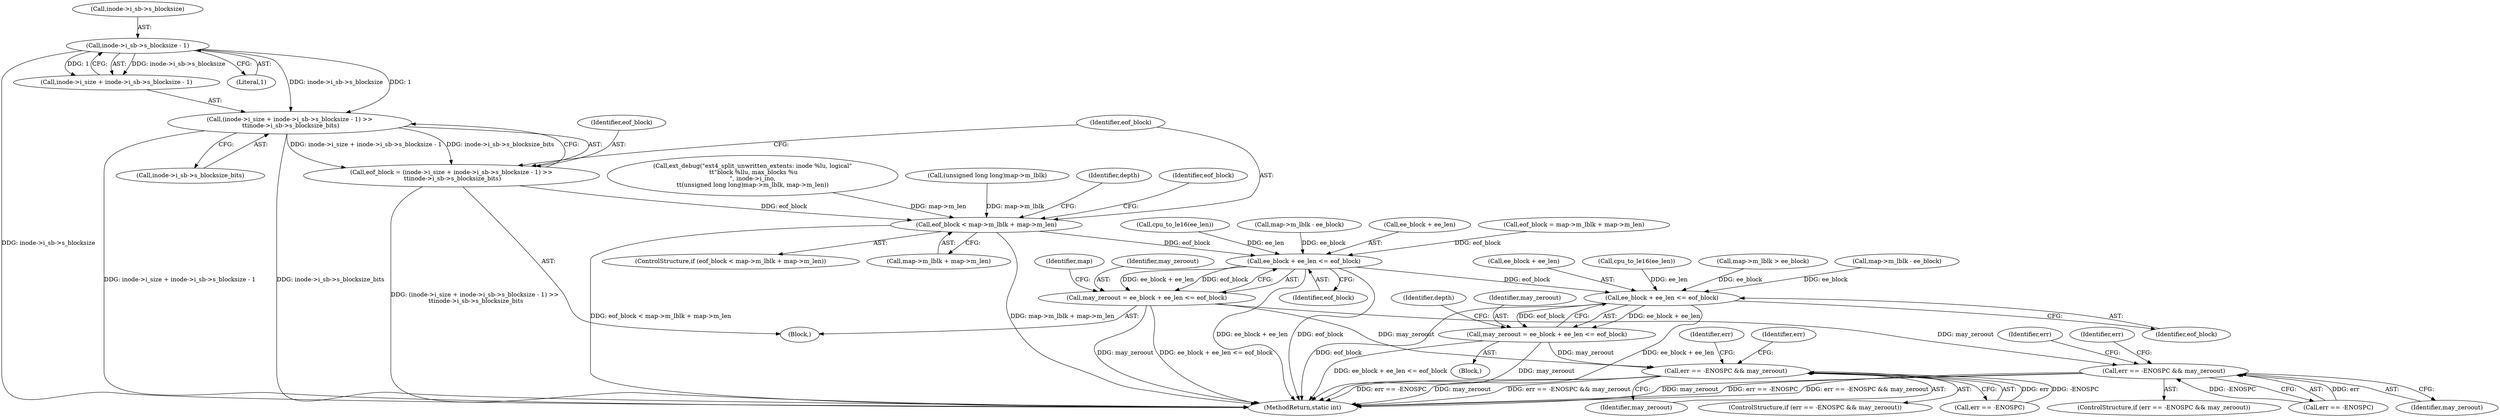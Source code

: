 digraph "0_linux_667eff35a1f56fa74ce98a0c7c29a40adc1ba4e3_0@pointer" {
"1000163" [label="(Call,(inode->i_size + inode->i_sb->s_blocksize - 1) >>\n \t\tinode->i_sb->s_blocksize_bits)"];
"1000168" [label="(Call,inode->i_sb->s_blocksize - 1)"];
"1000161" [label="(Call,eof_block = (inode->i_size + inode->i_sb->s_blocksize - 1) >>\n \t\tinode->i_sb->s_blocksize_bits)"];
"1000181" [label="(Call,eof_block < map->m_lblk + map->m_len)"];
"1000262" [label="(Call,ee_block + ee_len <= eof_block)"];
"1000260" [label="(Call,may_zeroout = ee_block + ee_len <= eof_block)"];
"1000387" [label="(Call,err == -ENOSPC && may_zeroout)"];
"1000580" [label="(Call,err == -ENOSPC && may_zeroout)"];
"1000450" [label="(Call,ee_block + ee_len <= eof_block)"];
"1000448" [label="(Call,may_zeroout = ee_block + ee_len <= eof_block)"];
"1000388" [label="(Call,err == -ENOSPC)"];
"1000341" [label="(Block,)"];
"1000386" [label="(ControlStructure,if (err == -ENOSPC && may_zeroout))"];
"1000253" [label="(Call,cpu_to_le16(ee_len))"];
"1000183" [label="(Call,map->m_lblk + map->m_len)"];
"1000175" [label="(Call,inode->i_sb->s_blocksize_bits)"];
"1000271" [label="(Identifier,map)"];
"1000161" [label="(Call,eof_block = (inode->i_size + inode->i_sb->s_blocksize - 1) >>\n \t\tinode->i_sb->s_blocksize_bits)"];
"1000200" [label="(Identifier,depth)"];
"1000454" [label="(Identifier,eof_block)"];
"1000581" [label="(Call,err == -ENOSPC)"];
"1000163" [label="(Call,(inode->i_size + inode->i_sb->s_blocksize - 1) >>\n \t\tinode->i_sb->s_blocksize_bits)"];
"1000585" [label="(Identifier,may_zeroout)"];
"1000293" [label="(Call,map->m_lblk > ee_block)"];
"1000169" [label="(Call,inode->i_sb->s_blocksize)"];
"1000432" [label="(Identifier,err)"];
"1000387" [label="(Call,err == -ENOSPC && may_zeroout)"];
"1000580" [label="(Call,err == -ENOSPC && may_zeroout)"];
"1000307" [label="(Call,map->m_lblk - ee_block)"];
"1000162" [label="(Identifier,eof_block)"];
"1000266" [label="(Identifier,eof_block)"];
"1000392" [label="(Identifier,may_zeroout)"];
"1000451" [label="(Call,ee_block + ee_len)"];
"1000224" [label="(Call,map->m_lblk - ee_block)"];
"1000262" [label="(Call,ee_block + ee_len <= eof_block)"];
"1000263" [label="(Call,ee_block + ee_len)"];
"1000395" [label="(Identifier,err)"];
"1000180" [label="(ControlStructure,if (eof_block < map->m_lblk + map->m_len))"];
"1000448" [label="(Call,may_zeroout = ee_block + ee_len <= eof_block)"];
"1000450" [label="(Call,ee_block + ee_len <= eof_block)"];
"1000588" [label="(Identifier,err)"];
"1000260" [label="(Call,may_zeroout = ee_block + ee_len <= eof_block)"];
"1000446" [label="(Call,cpu_to_le16(ee_len))"];
"1000174" [label="(Literal,1)"];
"1000168" [label="(Call,inode->i_sb->s_blocksize - 1)"];
"1000181" [label="(Call,eof_block < map->m_lblk + map->m_len)"];
"1000579" [label="(ControlStructure,if (err == -ENOSPC && may_zeroout))"];
"1000456" [label="(Identifier,depth)"];
"1000191" [label="(Identifier,eof_block)"];
"1000190" [label="(Call,eof_block = map->m_lblk + map->m_len)"];
"1000164" [label="(Call,inode->i_size + inode->i_sb->s_blocksize - 1)"];
"1000261" [label="(Identifier,may_zeroout)"];
"1000625" [label="(Identifier,err)"];
"1000449" [label="(Identifier,may_zeroout)"];
"1000182" [label="(Identifier,eof_block)"];
"1000121" [label="(Block,)"];
"1000666" [label="(MethodReturn,static int)"];
"1000148" [label="(Call,ext_debug(\"ext4_split_unwritten_extents: inode %lu, logical\"\n \t\t\"block %llu, max_blocks %u\n\", inode->i_ino,\n\t\t(unsigned long long)map->m_lblk, map->m_len))"];
"1000153" [label="(Call,(unsigned long long)map->m_lblk)"];
"1000163" -> "1000161"  [label="AST: "];
"1000163" -> "1000175"  [label="CFG: "];
"1000164" -> "1000163"  [label="AST: "];
"1000175" -> "1000163"  [label="AST: "];
"1000161" -> "1000163"  [label="CFG: "];
"1000163" -> "1000666"  [label="DDG: inode->i_size + inode->i_sb->s_blocksize - 1"];
"1000163" -> "1000666"  [label="DDG: inode->i_sb->s_blocksize_bits"];
"1000163" -> "1000161"  [label="DDG: inode->i_size + inode->i_sb->s_blocksize - 1"];
"1000163" -> "1000161"  [label="DDG: inode->i_sb->s_blocksize_bits"];
"1000168" -> "1000163"  [label="DDG: inode->i_sb->s_blocksize"];
"1000168" -> "1000163"  [label="DDG: 1"];
"1000168" -> "1000164"  [label="AST: "];
"1000168" -> "1000174"  [label="CFG: "];
"1000169" -> "1000168"  [label="AST: "];
"1000174" -> "1000168"  [label="AST: "];
"1000164" -> "1000168"  [label="CFG: "];
"1000168" -> "1000666"  [label="DDG: inode->i_sb->s_blocksize"];
"1000168" -> "1000164"  [label="DDG: inode->i_sb->s_blocksize"];
"1000168" -> "1000164"  [label="DDG: 1"];
"1000161" -> "1000121"  [label="AST: "];
"1000162" -> "1000161"  [label="AST: "];
"1000182" -> "1000161"  [label="CFG: "];
"1000161" -> "1000666"  [label="DDG: (inode->i_size + inode->i_sb->s_blocksize - 1) >>\n \t\tinode->i_sb->s_blocksize_bits"];
"1000161" -> "1000181"  [label="DDG: eof_block"];
"1000181" -> "1000180"  [label="AST: "];
"1000181" -> "1000183"  [label="CFG: "];
"1000182" -> "1000181"  [label="AST: "];
"1000183" -> "1000181"  [label="AST: "];
"1000191" -> "1000181"  [label="CFG: "];
"1000200" -> "1000181"  [label="CFG: "];
"1000181" -> "1000666"  [label="DDG: eof_block < map->m_lblk + map->m_len"];
"1000181" -> "1000666"  [label="DDG: map->m_lblk + map->m_len"];
"1000153" -> "1000181"  [label="DDG: map->m_lblk"];
"1000148" -> "1000181"  [label="DDG: map->m_len"];
"1000181" -> "1000262"  [label="DDG: eof_block"];
"1000262" -> "1000260"  [label="AST: "];
"1000262" -> "1000266"  [label="CFG: "];
"1000263" -> "1000262"  [label="AST: "];
"1000266" -> "1000262"  [label="AST: "];
"1000260" -> "1000262"  [label="CFG: "];
"1000262" -> "1000666"  [label="DDG: ee_block + ee_len"];
"1000262" -> "1000666"  [label="DDG: eof_block"];
"1000262" -> "1000260"  [label="DDG: ee_block + ee_len"];
"1000262" -> "1000260"  [label="DDG: eof_block"];
"1000224" -> "1000262"  [label="DDG: ee_block"];
"1000253" -> "1000262"  [label="DDG: ee_len"];
"1000190" -> "1000262"  [label="DDG: eof_block"];
"1000262" -> "1000450"  [label="DDG: eof_block"];
"1000260" -> "1000121"  [label="AST: "];
"1000261" -> "1000260"  [label="AST: "];
"1000271" -> "1000260"  [label="CFG: "];
"1000260" -> "1000666"  [label="DDG: ee_block + ee_len <= eof_block"];
"1000260" -> "1000666"  [label="DDG: may_zeroout"];
"1000260" -> "1000387"  [label="DDG: may_zeroout"];
"1000260" -> "1000580"  [label="DDG: may_zeroout"];
"1000387" -> "1000386"  [label="AST: "];
"1000387" -> "1000388"  [label="CFG: "];
"1000387" -> "1000392"  [label="CFG: "];
"1000388" -> "1000387"  [label="AST: "];
"1000392" -> "1000387"  [label="AST: "];
"1000395" -> "1000387"  [label="CFG: "];
"1000432" -> "1000387"  [label="CFG: "];
"1000387" -> "1000666"  [label="DDG: may_zeroout"];
"1000387" -> "1000666"  [label="DDG: err == -ENOSPC"];
"1000387" -> "1000666"  [label="DDG: err == -ENOSPC && may_zeroout"];
"1000388" -> "1000387"  [label="DDG: err"];
"1000388" -> "1000387"  [label="DDG: -ENOSPC"];
"1000580" -> "1000579"  [label="AST: "];
"1000580" -> "1000581"  [label="CFG: "];
"1000580" -> "1000585"  [label="CFG: "];
"1000581" -> "1000580"  [label="AST: "];
"1000585" -> "1000580"  [label="AST: "];
"1000588" -> "1000580"  [label="CFG: "];
"1000625" -> "1000580"  [label="CFG: "];
"1000580" -> "1000666"  [label="DDG: err == -ENOSPC && may_zeroout"];
"1000580" -> "1000666"  [label="DDG: err == -ENOSPC"];
"1000580" -> "1000666"  [label="DDG: may_zeroout"];
"1000581" -> "1000580"  [label="DDG: err"];
"1000581" -> "1000580"  [label="DDG: -ENOSPC"];
"1000448" -> "1000580"  [label="DDG: may_zeroout"];
"1000450" -> "1000448"  [label="AST: "];
"1000450" -> "1000454"  [label="CFG: "];
"1000451" -> "1000450"  [label="AST: "];
"1000454" -> "1000450"  [label="AST: "];
"1000448" -> "1000450"  [label="CFG: "];
"1000450" -> "1000666"  [label="DDG: ee_block + ee_len"];
"1000450" -> "1000666"  [label="DDG: eof_block"];
"1000450" -> "1000448"  [label="DDG: ee_block + ee_len"];
"1000450" -> "1000448"  [label="DDG: eof_block"];
"1000307" -> "1000450"  [label="DDG: ee_block"];
"1000293" -> "1000450"  [label="DDG: ee_block"];
"1000446" -> "1000450"  [label="DDG: ee_len"];
"1000448" -> "1000341"  [label="AST: "];
"1000449" -> "1000448"  [label="AST: "];
"1000456" -> "1000448"  [label="CFG: "];
"1000448" -> "1000666"  [label="DDG: ee_block + ee_len <= eof_block"];
"1000448" -> "1000666"  [label="DDG: may_zeroout"];
}
